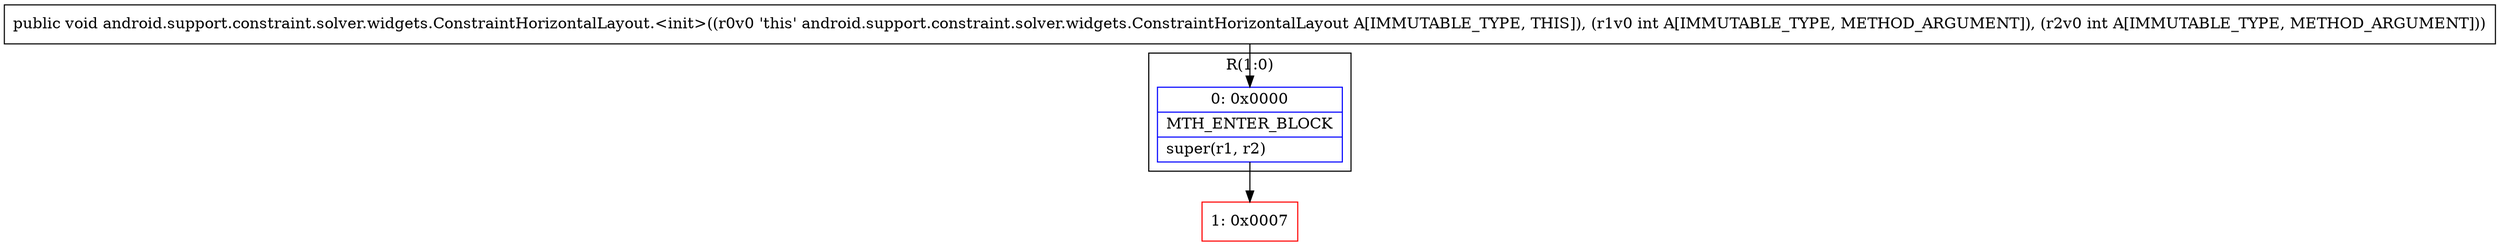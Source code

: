 digraph "CFG forandroid.support.constraint.solver.widgets.ConstraintHorizontalLayout.\<init\>(II)V" {
subgraph cluster_Region_1459886837 {
label = "R(1:0)";
node [shape=record,color=blue];
Node_0 [shape=record,label="{0\:\ 0x0000|MTH_ENTER_BLOCK\l|super(r1, r2)\l}"];
}
Node_1 [shape=record,color=red,label="{1\:\ 0x0007}"];
MethodNode[shape=record,label="{public void android.support.constraint.solver.widgets.ConstraintHorizontalLayout.\<init\>((r0v0 'this' android.support.constraint.solver.widgets.ConstraintHorizontalLayout A[IMMUTABLE_TYPE, THIS]), (r1v0 int A[IMMUTABLE_TYPE, METHOD_ARGUMENT]), (r2v0 int A[IMMUTABLE_TYPE, METHOD_ARGUMENT])) }"];
MethodNode -> Node_0;
Node_0 -> Node_1;
}

